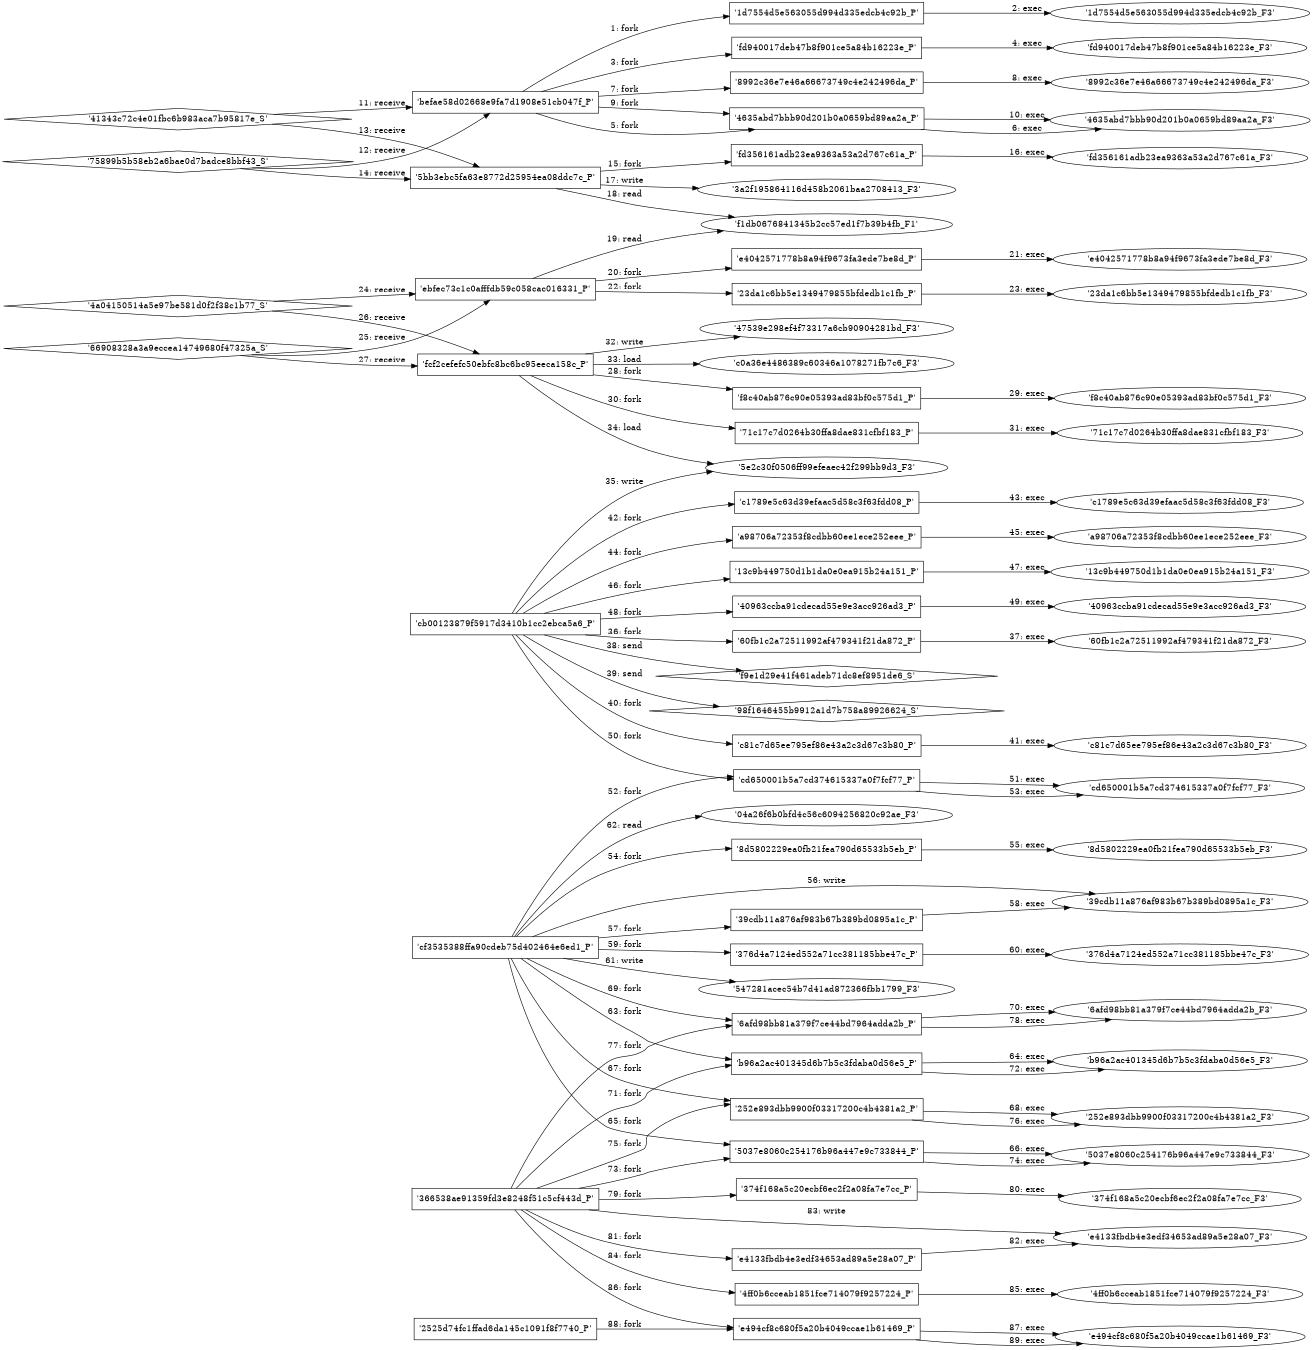 digraph "D:\Learning\Paper\apt\基于CTI的攻击预警\Dataset\攻击图\ASGfromALLCTI\Now you see me Exposing fileless malware.dot" {
rankdir="LR"
size="9"
fixedsize="false"
splines="true"
nodesep=0.3
ranksep=0
fontsize=10
overlap="scalexy"
engine= "neato"
	"'befae58d02668e9fa7d1908e51cb047f_P'" [node_type=Process shape=box]
	"'1d7554d5e563055d994d335edcb4c92b_P'" [node_type=Process shape=box]
	"'befae58d02668e9fa7d1908e51cb047f_P'" -> "'1d7554d5e563055d994d335edcb4c92b_P'" [label="1: fork"]
	"'1d7554d5e563055d994d335edcb4c92b_P'" [node_type=Process shape=box]
	"'1d7554d5e563055d994d335edcb4c92b_F3'" [node_type=File shape=ellipse]
	"'1d7554d5e563055d994d335edcb4c92b_P'" -> "'1d7554d5e563055d994d335edcb4c92b_F3'" [label="2: exec"]
	"'befae58d02668e9fa7d1908e51cb047f_P'" [node_type=Process shape=box]
	"'fd940017deb47b8f901ce5a84b16223e_P'" [node_type=Process shape=box]
	"'befae58d02668e9fa7d1908e51cb047f_P'" -> "'fd940017deb47b8f901ce5a84b16223e_P'" [label="3: fork"]
	"'fd940017deb47b8f901ce5a84b16223e_P'" [node_type=Process shape=box]
	"'fd940017deb47b8f901ce5a84b16223e_F3'" [node_type=File shape=ellipse]
	"'fd940017deb47b8f901ce5a84b16223e_P'" -> "'fd940017deb47b8f901ce5a84b16223e_F3'" [label="4: exec"]
	"'befae58d02668e9fa7d1908e51cb047f_P'" [node_type=Process shape=box]
	"'4635abd7bbb90d201b0a0659bd89aa2a_P'" [node_type=Process shape=box]
	"'befae58d02668e9fa7d1908e51cb047f_P'" -> "'4635abd7bbb90d201b0a0659bd89aa2a_P'" [label="5: fork"]
	"'4635abd7bbb90d201b0a0659bd89aa2a_P'" [node_type=Process shape=box]
	"'4635abd7bbb90d201b0a0659bd89aa2a_F3'" [node_type=File shape=ellipse]
	"'4635abd7bbb90d201b0a0659bd89aa2a_P'" -> "'4635abd7bbb90d201b0a0659bd89aa2a_F3'" [label="6: exec"]
	"'befae58d02668e9fa7d1908e51cb047f_P'" [node_type=Process shape=box]
	"'8992c36e7e46a66673749c4e242496da_P'" [node_type=Process shape=box]
	"'befae58d02668e9fa7d1908e51cb047f_P'" -> "'8992c36e7e46a66673749c4e242496da_P'" [label="7: fork"]
	"'8992c36e7e46a66673749c4e242496da_P'" [node_type=Process shape=box]
	"'8992c36e7e46a66673749c4e242496da_F3'" [node_type=File shape=ellipse]
	"'8992c36e7e46a66673749c4e242496da_P'" -> "'8992c36e7e46a66673749c4e242496da_F3'" [label="8: exec"]
	"'befae58d02668e9fa7d1908e51cb047f_P'" [node_type=Process shape=box]
	"'4635abd7bbb90d201b0a0659bd89aa2a_P'" [node_type=Process shape=box]
	"'befae58d02668e9fa7d1908e51cb047f_P'" -> "'4635abd7bbb90d201b0a0659bd89aa2a_P'" [label="9: fork"]
	"'4635abd7bbb90d201b0a0659bd89aa2a_P'" [node_type=Process shape=box]
	"'4635abd7bbb90d201b0a0659bd89aa2a_F3'" [node_type=File shape=ellipse]
	"'4635abd7bbb90d201b0a0659bd89aa2a_P'" -> "'4635abd7bbb90d201b0a0659bd89aa2a_F3'" [label="10: exec"]
	"'befae58d02668e9fa7d1908e51cb047f_P'" [node_type=Process shape=box]
	"'41343c72c4e01fbc6b983aca7b95817e_S'" [node_type=Socket shape=diamond]
	"'41343c72c4e01fbc6b983aca7b95817e_S'" -> "'befae58d02668e9fa7d1908e51cb047f_P'" [label="11: receive"]
	"'befae58d02668e9fa7d1908e51cb047f_P'" [node_type=Process shape=box]
	"'75899b5b58eb2a6bae0d7badce8bbf43_S'" [node_type=Socket shape=diamond]
	"'75899b5b58eb2a6bae0d7badce8bbf43_S'" -> "'befae58d02668e9fa7d1908e51cb047f_P'" [label="12: receive"]
	"'5bb3ebc5fa63e8772d25954ea08ddc7c_P'" [node_type=Process shape=box]
	"'41343c72c4e01fbc6b983aca7b95817e_S'" [node_type=Socket shape=diamond]
	"'41343c72c4e01fbc6b983aca7b95817e_S'" -> "'5bb3ebc5fa63e8772d25954ea08ddc7c_P'" [label="13: receive"]
	"'5bb3ebc5fa63e8772d25954ea08ddc7c_P'" [node_type=Process shape=box]
	"'75899b5b58eb2a6bae0d7badce8bbf43_S'" [node_type=Socket shape=diamond]
	"'75899b5b58eb2a6bae0d7badce8bbf43_S'" -> "'5bb3ebc5fa63e8772d25954ea08ddc7c_P'" [label="14: receive"]
	"'5bb3ebc5fa63e8772d25954ea08ddc7c_P'" [node_type=Process shape=box]
	"'fd356161adb23ea9363a53a2d767c61a_P'" [node_type=Process shape=box]
	"'5bb3ebc5fa63e8772d25954ea08ddc7c_P'" -> "'fd356161adb23ea9363a53a2d767c61a_P'" [label="15: fork"]
	"'fd356161adb23ea9363a53a2d767c61a_P'" [node_type=Process shape=box]
	"'fd356161adb23ea9363a53a2d767c61a_F3'" [node_type=File shape=ellipse]
	"'fd356161adb23ea9363a53a2d767c61a_P'" -> "'fd356161adb23ea9363a53a2d767c61a_F3'" [label="16: exec"]
	"'3a2f195864116d458b2061baa2708413_F3'" [node_type=file shape=ellipse]
	"'5bb3ebc5fa63e8772d25954ea08ddc7c_P'" [node_type=Process shape=box]
	"'5bb3ebc5fa63e8772d25954ea08ddc7c_P'" -> "'3a2f195864116d458b2061baa2708413_F3'" [label="17: write"]
	"'f1db0676841345b2cc57ed1f7b39b4fb_F1'" [node_type=file shape=ellipse]
	"'5bb3ebc5fa63e8772d25954ea08ddc7c_P'" [node_type=Process shape=box]
	"'5bb3ebc5fa63e8772d25954ea08ddc7c_P'" -> "'f1db0676841345b2cc57ed1f7b39b4fb_F1'" [label="18: read"]
	"'f1db0676841345b2cc57ed1f7b39b4fb_F1'" [node_type=file shape=ellipse]
	"'ebfec73c1c0afffdb59c058cac016331_P'" [node_type=Process shape=box]
	"'ebfec73c1c0afffdb59c058cac016331_P'" -> "'f1db0676841345b2cc57ed1f7b39b4fb_F1'" [label="19: read"]
	"'ebfec73c1c0afffdb59c058cac016331_P'" [node_type=Process shape=box]
	"'e4042571778b8a94f9673fa3ede7be8d_P'" [node_type=Process shape=box]
	"'ebfec73c1c0afffdb59c058cac016331_P'" -> "'e4042571778b8a94f9673fa3ede7be8d_P'" [label="20: fork"]
	"'e4042571778b8a94f9673fa3ede7be8d_P'" [node_type=Process shape=box]
	"'e4042571778b8a94f9673fa3ede7be8d_F3'" [node_type=File shape=ellipse]
	"'e4042571778b8a94f9673fa3ede7be8d_P'" -> "'e4042571778b8a94f9673fa3ede7be8d_F3'" [label="21: exec"]
	"'ebfec73c1c0afffdb59c058cac016331_P'" [node_type=Process shape=box]
	"'23da1c6bb5e1349479855bfdedb1c1fb_P'" [node_type=Process shape=box]
	"'ebfec73c1c0afffdb59c058cac016331_P'" -> "'23da1c6bb5e1349479855bfdedb1c1fb_P'" [label="22: fork"]
	"'23da1c6bb5e1349479855bfdedb1c1fb_P'" [node_type=Process shape=box]
	"'23da1c6bb5e1349479855bfdedb1c1fb_F3'" [node_type=File shape=ellipse]
	"'23da1c6bb5e1349479855bfdedb1c1fb_P'" -> "'23da1c6bb5e1349479855bfdedb1c1fb_F3'" [label="23: exec"]
	"'ebfec73c1c0afffdb59c058cac016331_P'" [node_type=Process shape=box]
	"'4a04150514a5e97be581d0f2f38c1b77_S'" [node_type=Socket shape=diamond]
	"'4a04150514a5e97be581d0f2f38c1b77_S'" -> "'ebfec73c1c0afffdb59c058cac016331_P'" [label="24: receive"]
	"'ebfec73c1c0afffdb59c058cac016331_P'" [node_type=Process shape=box]
	"'66908328a3a9eccea14749680f47325a_S'" [node_type=Socket shape=diamond]
	"'66908328a3a9eccea14749680f47325a_S'" -> "'ebfec73c1c0afffdb59c058cac016331_P'" [label="25: receive"]
	"'fcf2cefefc50ebfc8bc6bc95eeca158c_P'" [node_type=Process shape=box]
	"'4a04150514a5e97be581d0f2f38c1b77_S'" [node_type=Socket shape=diamond]
	"'4a04150514a5e97be581d0f2f38c1b77_S'" -> "'fcf2cefefc50ebfc8bc6bc95eeca158c_P'" [label="26: receive"]
	"'fcf2cefefc50ebfc8bc6bc95eeca158c_P'" [node_type=Process shape=box]
	"'66908328a3a9eccea14749680f47325a_S'" [node_type=Socket shape=diamond]
	"'66908328a3a9eccea14749680f47325a_S'" -> "'fcf2cefefc50ebfc8bc6bc95eeca158c_P'" [label="27: receive"]
	"'fcf2cefefc50ebfc8bc6bc95eeca158c_P'" [node_type=Process shape=box]
	"'f8c40ab876c90e05393ad83bf0c575d1_P'" [node_type=Process shape=box]
	"'fcf2cefefc50ebfc8bc6bc95eeca158c_P'" -> "'f8c40ab876c90e05393ad83bf0c575d1_P'" [label="28: fork"]
	"'f8c40ab876c90e05393ad83bf0c575d1_P'" [node_type=Process shape=box]
	"'f8c40ab876c90e05393ad83bf0c575d1_F3'" [node_type=File shape=ellipse]
	"'f8c40ab876c90e05393ad83bf0c575d1_P'" -> "'f8c40ab876c90e05393ad83bf0c575d1_F3'" [label="29: exec"]
	"'fcf2cefefc50ebfc8bc6bc95eeca158c_P'" [node_type=Process shape=box]
	"'71c17c7d0264b30ffa8dae831cfbf183_P'" [node_type=Process shape=box]
	"'fcf2cefefc50ebfc8bc6bc95eeca158c_P'" -> "'71c17c7d0264b30ffa8dae831cfbf183_P'" [label="30: fork"]
	"'71c17c7d0264b30ffa8dae831cfbf183_P'" [node_type=Process shape=box]
	"'71c17c7d0264b30ffa8dae831cfbf183_F3'" [node_type=File shape=ellipse]
	"'71c17c7d0264b30ffa8dae831cfbf183_P'" -> "'71c17c7d0264b30ffa8dae831cfbf183_F3'" [label="31: exec"]
	"'47539e298ef4f73317a6cb90904281bd_F3'" [node_type=file shape=ellipse]
	"'fcf2cefefc50ebfc8bc6bc95eeca158c_P'" [node_type=Process shape=box]
	"'fcf2cefefc50ebfc8bc6bc95eeca158c_P'" -> "'47539e298ef4f73317a6cb90904281bd_F3'" [label="32: write"]
	"'c0a36e4486389c60346a1078271fb7c6_F3'" [node_type=file shape=ellipse]
	"'fcf2cefefc50ebfc8bc6bc95eeca158c_P'" [node_type=Process shape=box]
	"'fcf2cefefc50ebfc8bc6bc95eeca158c_P'" -> "'c0a36e4486389c60346a1078271fb7c6_F3'" [label="33: load"]
	"'5e2c30f0506ff99efeaec42f299bb9d3_F3'" [node_type=file shape=ellipse]
	"'fcf2cefefc50ebfc8bc6bc95eeca158c_P'" [node_type=Process shape=box]
	"'fcf2cefefc50ebfc8bc6bc95eeca158c_P'" -> "'5e2c30f0506ff99efeaec42f299bb9d3_F3'" [label="34: load"]
	"'5e2c30f0506ff99efeaec42f299bb9d3_F3'" [node_type=file shape=ellipse]
	"'cb00123879f5917d3410b1cc2ebca5a6_P'" [node_type=Process shape=box]
	"'cb00123879f5917d3410b1cc2ebca5a6_P'" -> "'5e2c30f0506ff99efeaec42f299bb9d3_F3'" [label="35: write"]
	"'cb00123879f5917d3410b1cc2ebca5a6_P'" [node_type=Process shape=box]
	"'60fb1c2a72511992af479341f21da872_P'" [node_type=Process shape=box]
	"'cb00123879f5917d3410b1cc2ebca5a6_P'" -> "'60fb1c2a72511992af479341f21da872_P'" [label="36: fork"]
	"'60fb1c2a72511992af479341f21da872_P'" [node_type=Process shape=box]
	"'60fb1c2a72511992af479341f21da872_F3'" [node_type=File shape=ellipse]
	"'60fb1c2a72511992af479341f21da872_P'" -> "'60fb1c2a72511992af479341f21da872_F3'" [label="37: exec"]
	"'f9e1d29e41f461adeb71dc8ef8951de6_S'" [node_type=Socket shape=diamond]
	"'cb00123879f5917d3410b1cc2ebca5a6_P'" [node_type=Process shape=box]
	"'cb00123879f5917d3410b1cc2ebca5a6_P'" -> "'f9e1d29e41f461adeb71dc8ef8951de6_S'" [label="38: send"]
	"'98f1646455b9912a1d7b758a89926624_S'" [node_type=Socket shape=diamond]
	"'cb00123879f5917d3410b1cc2ebca5a6_P'" [node_type=Process shape=box]
	"'cb00123879f5917d3410b1cc2ebca5a6_P'" -> "'98f1646455b9912a1d7b758a89926624_S'" [label="39: send"]
	"'cb00123879f5917d3410b1cc2ebca5a6_P'" [node_type=Process shape=box]
	"'c81c7d65ee795ef86e43a2c3d67c3b80_P'" [node_type=Process shape=box]
	"'cb00123879f5917d3410b1cc2ebca5a6_P'" -> "'c81c7d65ee795ef86e43a2c3d67c3b80_P'" [label="40: fork"]
	"'c81c7d65ee795ef86e43a2c3d67c3b80_P'" [node_type=Process shape=box]
	"'c81c7d65ee795ef86e43a2c3d67c3b80_F3'" [node_type=File shape=ellipse]
	"'c81c7d65ee795ef86e43a2c3d67c3b80_P'" -> "'c81c7d65ee795ef86e43a2c3d67c3b80_F3'" [label="41: exec"]
	"'cb00123879f5917d3410b1cc2ebca5a6_P'" [node_type=Process shape=box]
	"'c1789e5c63d39efaac5d58c3f63fdd08_P'" [node_type=Process shape=box]
	"'cb00123879f5917d3410b1cc2ebca5a6_P'" -> "'c1789e5c63d39efaac5d58c3f63fdd08_P'" [label="42: fork"]
	"'c1789e5c63d39efaac5d58c3f63fdd08_P'" [node_type=Process shape=box]
	"'c1789e5c63d39efaac5d58c3f63fdd08_F3'" [node_type=File shape=ellipse]
	"'c1789e5c63d39efaac5d58c3f63fdd08_P'" -> "'c1789e5c63d39efaac5d58c3f63fdd08_F3'" [label="43: exec"]
	"'cb00123879f5917d3410b1cc2ebca5a6_P'" [node_type=Process shape=box]
	"'a98706a72353f8cdbb60ee1ece252eee_P'" [node_type=Process shape=box]
	"'cb00123879f5917d3410b1cc2ebca5a6_P'" -> "'a98706a72353f8cdbb60ee1ece252eee_P'" [label="44: fork"]
	"'a98706a72353f8cdbb60ee1ece252eee_P'" [node_type=Process shape=box]
	"'a98706a72353f8cdbb60ee1ece252eee_F3'" [node_type=File shape=ellipse]
	"'a98706a72353f8cdbb60ee1ece252eee_P'" -> "'a98706a72353f8cdbb60ee1ece252eee_F3'" [label="45: exec"]
	"'cb00123879f5917d3410b1cc2ebca5a6_P'" [node_type=Process shape=box]
	"'13c9b449750d1b1da0e0ea915b24a151_P'" [node_type=Process shape=box]
	"'cb00123879f5917d3410b1cc2ebca5a6_P'" -> "'13c9b449750d1b1da0e0ea915b24a151_P'" [label="46: fork"]
	"'13c9b449750d1b1da0e0ea915b24a151_P'" [node_type=Process shape=box]
	"'13c9b449750d1b1da0e0ea915b24a151_F3'" [node_type=File shape=ellipse]
	"'13c9b449750d1b1da0e0ea915b24a151_P'" -> "'13c9b449750d1b1da0e0ea915b24a151_F3'" [label="47: exec"]
	"'cb00123879f5917d3410b1cc2ebca5a6_P'" [node_type=Process shape=box]
	"'40963ccba91cdecad55e9e3acc926ad3_P'" [node_type=Process shape=box]
	"'cb00123879f5917d3410b1cc2ebca5a6_P'" -> "'40963ccba91cdecad55e9e3acc926ad3_P'" [label="48: fork"]
	"'40963ccba91cdecad55e9e3acc926ad3_P'" [node_type=Process shape=box]
	"'40963ccba91cdecad55e9e3acc926ad3_F3'" [node_type=File shape=ellipse]
	"'40963ccba91cdecad55e9e3acc926ad3_P'" -> "'40963ccba91cdecad55e9e3acc926ad3_F3'" [label="49: exec"]
	"'cb00123879f5917d3410b1cc2ebca5a6_P'" [node_type=Process shape=box]
	"'cd650001b5a7cd374615337a0f7fcf77_P'" [node_type=Process shape=box]
	"'cb00123879f5917d3410b1cc2ebca5a6_P'" -> "'cd650001b5a7cd374615337a0f7fcf77_P'" [label="50: fork"]
	"'cd650001b5a7cd374615337a0f7fcf77_P'" [node_type=Process shape=box]
	"'cd650001b5a7cd374615337a0f7fcf77_F3'" [node_type=File shape=ellipse]
	"'cd650001b5a7cd374615337a0f7fcf77_P'" -> "'cd650001b5a7cd374615337a0f7fcf77_F3'" [label="51: exec"]
	"'cf3535388ffa90cdeb75d402464e6ed1_P'" [node_type=Process shape=box]
	"'cd650001b5a7cd374615337a0f7fcf77_P'" [node_type=Process shape=box]
	"'cf3535388ffa90cdeb75d402464e6ed1_P'" -> "'cd650001b5a7cd374615337a0f7fcf77_P'" [label="52: fork"]
	"'cd650001b5a7cd374615337a0f7fcf77_P'" [node_type=Process shape=box]
	"'cd650001b5a7cd374615337a0f7fcf77_F3'" [node_type=File shape=ellipse]
	"'cd650001b5a7cd374615337a0f7fcf77_P'" -> "'cd650001b5a7cd374615337a0f7fcf77_F3'" [label="53: exec"]
	"'cf3535388ffa90cdeb75d402464e6ed1_P'" [node_type=Process shape=box]
	"'8d5802229ea0fb21fea790d65533b5eb_P'" [node_type=Process shape=box]
	"'cf3535388ffa90cdeb75d402464e6ed1_P'" -> "'8d5802229ea0fb21fea790d65533b5eb_P'" [label="54: fork"]
	"'8d5802229ea0fb21fea790d65533b5eb_P'" [node_type=Process shape=box]
	"'8d5802229ea0fb21fea790d65533b5eb_F3'" [node_type=File shape=ellipse]
	"'8d5802229ea0fb21fea790d65533b5eb_P'" -> "'8d5802229ea0fb21fea790d65533b5eb_F3'" [label="55: exec"]
	"'39cdb11a876af983b67b389bd0895a1c_F3'" [node_type=file shape=ellipse]
	"'cf3535388ffa90cdeb75d402464e6ed1_P'" [node_type=Process shape=box]
	"'cf3535388ffa90cdeb75d402464e6ed1_P'" -> "'39cdb11a876af983b67b389bd0895a1c_F3'" [label="56: write"]
	"'cf3535388ffa90cdeb75d402464e6ed1_P'" [node_type=Process shape=box]
	"'39cdb11a876af983b67b389bd0895a1c_P'" [node_type=Process shape=box]
	"'cf3535388ffa90cdeb75d402464e6ed1_P'" -> "'39cdb11a876af983b67b389bd0895a1c_P'" [label="57: fork"]
	"'39cdb11a876af983b67b389bd0895a1c_P'" [node_type=Process shape=box]
	"'39cdb11a876af983b67b389bd0895a1c_F3'" [node_type=File shape=ellipse]
	"'39cdb11a876af983b67b389bd0895a1c_P'" -> "'39cdb11a876af983b67b389bd0895a1c_F3'" [label="58: exec"]
	"'cf3535388ffa90cdeb75d402464e6ed1_P'" [node_type=Process shape=box]
	"'376d4a7124ed552a71cc381185bbe47c_P'" [node_type=Process shape=box]
	"'cf3535388ffa90cdeb75d402464e6ed1_P'" -> "'376d4a7124ed552a71cc381185bbe47c_P'" [label="59: fork"]
	"'376d4a7124ed552a71cc381185bbe47c_P'" [node_type=Process shape=box]
	"'376d4a7124ed552a71cc381185bbe47c_F3'" [node_type=File shape=ellipse]
	"'376d4a7124ed552a71cc381185bbe47c_P'" -> "'376d4a7124ed552a71cc381185bbe47c_F3'" [label="60: exec"]
	"'547281acec54b7d41ad872366fbb1799_F3'" [node_type=file shape=ellipse]
	"'cf3535388ffa90cdeb75d402464e6ed1_P'" [node_type=Process shape=box]
	"'cf3535388ffa90cdeb75d402464e6ed1_P'" -> "'547281acec54b7d41ad872366fbb1799_F3'" [label="61: write"]
	"'04a26f6b0bfd4c56c6094256820c92ae_F3'" [node_type=file shape=ellipse]
	"'cf3535388ffa90cdeb75d402464e6ed1_P'" [node_type=Process shape=box]
	"'cf3535388ffa90cdeb75d402464e6ed1_P'" -> "'04a26f6b0bfd4c56c6094256820c92ae_F3'" [label="62: read"]
	"'cf3535388ffa90cdeb75d402464e6ed1_P'" [node_type=Process shape=box]
	"'b96a2ac401345d6b7b5c3fdaba0d56e5_P'" [node_type=Process shape=box]
	"'cf3535388ffa90cdeb75d402464e6ed1_P'" -> "'b96a2ac401345d6b7b5c3fdaba0d56e5_P'" [label="63: fork"]
	"'b96a2ac401345d6b7b5c3fdaba0d56e5_P'" [node_type=Process shape=box]
	"'b96a2ac401345d6b7b5c3fdaba0d56e5_F3'" [node_type=File shape=ellipse]
	"'b96a2ac401345d6b7b5c3fdaba0d56e5_P'" -> "'b96a2ac401345d6b7b5c3fdaba0d56e5_F3'" [label="64: exec"]
	"'cf3535388ffa90cdeb75d402464e6ed1_P'" [node_type=Process shape=box]
	"'5037e8060c254176b96a447e9c733844_P'" [node_type=Process shape=box]
	"'cf3535388ffa90cdeb75d402464e6ed1_P'" -> "'5037e8060c254176b96a447e9c733844_P'" [label="65: fork"]
	"'5037e8060c254176b96a447e9c733844_P'" [node_type=Process shape=box]
	"'5037e8060c254176b96a447e9c733844_F3'" [node_type=File shape=ellipse]
	"'5037e8060c254176b96a447e9c733844_P'" -> "'5037e8060c254176b96a447e9c733844_F3'" [label="66: exec"]
	"'cf3535388ffa90cdeb75d402464e6ed1_P'" [node_type=Process shape=box]
	"'252e893dbb9900f03317200c4b4381a2_P'" [node_type=Process shape=box]
	"'cf3535388ffa90cdeb75d402464e6ed1_P'" -> "'252e893dbb9900f03317200c4b4381a2_P'" [label="67: fork"]
	"'252e893dbb9900f03317200c4b4381a2_P'" [node_type=Process shape=box]
	"'252e893dbb9900f03317200c4b4381a2_F3'" [node_type=File shape=ellipse]
	"'252e893dbb9900f03317200c4b4381a2_P'" -> "'252e893dbb9900f03317200c4b4381a2_F3'" [label="68: exec"]
	"'cf3535388ffa90cdeb75d402464e6ed1_P'" [node_type=Process shape=box]
	"'6afd98bb81a379f7ce44bd7964adda2b_P'" [node_type=Process shape=box]
	"'cf3535388ffa90cdeb75d402464e6ed1_P'" -> "'6afd98bb81a379f7ce44bd7964adda2b_P'" [label="69: fork"]
	"'6afd98bb81a379f7ce44bd7964adda2b_P'" [node_type=Process shape=box]
	"'6afd98bb81a379f7ce44bd7964adda2b_F3'" [node_type=File shape=ellipse]
	"'6afd98bb81a379f7ce44bd7964adda2b_P'" -> "'6afd98bb81a379f7ce44bd7964adda2b_F3'" [label="70: exec"]
	"'366538ae91359fd3e8248f51c5cf443d_P'" [node_type=Process shape=box]
	"'b96a2ac401345d6b7b5c3fdaba0d56e5_P'" [node_type=Process shape=box]
	"'366538ae91359fd3e8248f51c5cf443d_P'" -> "'b96a2ac401345d6b7b5c3fdaba0d56e5_P'" [label="71: fork"]
	"'b96a2ac401345d6b7b5c3fdaba0d56e5_P'" [node_type=Process shape=box]
	"'b96a2ac401345d6b7b5c3fdaba0d56e5_F3'" [node_type=File shape=ellipse]
	"'b96a2ac401345d6b7b5c3fdaba0d56e5_P'" -> "'b96a2ac401345d6b7b5c3fdaba0d56e5_F3'" [label="72: exec"]
	"'366538ae91359fd3e8248f51c5cf443d_P'" [node_type=Process shape=box]
	"'5037e8060c254176b96a447e9c733844_P'" [node_type=Process shape=box]
	"'366538ae91359fd3e8248f51c5cf443d_P'" -> "'5037e8060c254176b96a447e9c733844_P'" [label="73: fork"]
	"'5037e8060c254176b96a447e9c733844_P'" [node_type=Process shape=box]
	"'5037e8060c254176b96a447e9c733844_F3'" [node_type=File shape=ellipse]
	"'5037e8060c254176b96a447e9c733844_P'" -> "'5037e8060c254176b96a447e9c733844_F3'" [label="74: exec"]
	"'366538ae91359fd3e8248f51c5cf443d_P'" [node_type=Process shape=box]
	"'252e893dbb9900f03317200c4b4381a2_P'" [node_type=Process shape=box]
	"'366538ae91359fd3e8248f51c5cf443d_P'" -> "'252e893dbb9900f03317200c4b4381a2_P'" [label="75: fork"]
	"'252e893dbb9900f03317200c4b4381a2_P'" [node_type=Process shape=box]
	"'252e893dbb9900f03317200c4b4381a2_F3'" [node_type=File shape=ellipse]
	"'252e893dbb9900f03317200c4b4381a2_P'" -> "'252e893dbb9900f03317200c4b4381a2_F3'" [label="76: exec"]
	"'366538ae91359fd3e8248f51c5cf443d_P'" [node_type=Process shape=box]
	"'6afd98bb81a379f7ce44bd7964adda2b_P'" [node_type=Process shape=box]
	"'366538ae91359fd3e8248f51c5cf443d_P'" -> "'6afd98bb81a379f7ce44bd7964adda2b_P'" [label="77: fork"]
	"'6afd98bb81a379f7ce44bd7964adda2b_P'" [node_type=Process shape=box]
	"'6afd98bb81a379f7ce44bd7964adda2b_F3'" [node_type=File shape=ellipse]
	"'6afd98bb81a379f7ce44bd7964adda2b_P'" -> "'6afd98bb81a379f7ce44bd7964adda2b_F3'" [label="78: exec"]
	"'366538ae91359fd3e8248f51c5cf443d_P'" [node_type=Process shape=box]
	"'374f168a5c20ecbf6ec2f2a08fa7e7cc_P'" [node_type=Process shape=box]
	"'366538ae91359fd3e8248f51c5cf443d_P'" -> "'374f168a5c20ecbf6ec2f2a08fa7e7cc_P'" [label="79: fork"]
	"'374f168a5c20ecbf6ec2f2a08fa7e7cc_P'" [node_type=Process shape=box]
	"'374f168a5c20ecbf6ec2f2a08fa7e7cc_F3'" [node_type=File shape=ellipse]
	"'374f168a5c20ecbf6ec2f2a08fa7e7cc_P'" -> "'374f168a5c20ecbf6ec2f2a08fa7e7cc_F3'" [label="80: exec"]
	"'366538ae91359fd3e8248f51c5cf443d_P'" [node_type=Process shape=box]
	"'e4133fbdb4e3edf34653ad89a5e28a07_P'" [node_type=Process shape=box]
	"'366538ae91359fd3e8248f51c5cf443d_P'" -> "'e4133fbdb4e3edf34653ad89a5e28a07_P'" [label="81: fork"]
	"'e4133fbdb4e3edf34653ad89a5e28a07_P'" [node_type=Process shape=box]
	"'e4133fbdb4e3edf34653ad89a5e28a07_F3'" [node_type=File shape=ellipse]
	"'e4133fbdb4e3edf34653ad89a5e28a07_P'" -> "'e4133fbdb4e3edf34653ad89a5e28a07_F3'" [label="82: exec"]
	"'e4133fbdb4e3edf34653ad89a5e28a07_F3'" [node_type=file shape=ellipse]
	"'366538ae91359fd3e8248f51c5cf443d_P'" [node_type=Process shape=box]
	"'366538ae91359fd3e8248f51c5cf443d_P'" -> "'e4133fbdb4e3edf34653ad89a5e28a07_F3'" [label="83: write"]
	"'366538ae91359fd3e8248f51c5cf443d_P'" [node_type=Process shape=box]
	"'4ff0b6cceab1851fce714079f9257224_P'" [node_type=Process shape=box]
	"'366538ae91359fd3e8248f51c5cf443d_P'" -> "'4ff0b6cceab1851fce714079f9257224_P'" [label="84: fork"]
	"'4ff0b6cceab1851fce714079f9257224_P'" [node_type=Process shape=box]
	"'4ff0b6cceab1851fce714079f9257224_F3'" [node_type=File shape=ellipse]
	"'4ff0b6cceab1851fce714079f9257224_P'" -> "'4ff0b6cceab1851fce714079f9257224_F3'" [label="85: exec"]
	"'366538ae91359fd3e8248f51c5cf443d_P'" [node_type=Process shape=box]
	"'e494cf8c680f5a20b4049ccae1b61469_P'" [node_type=Process shape=box]
	"'366538ae91359fd3e8248f51c5cf443d_P'" -> "'e494cf8c680f5a20b4049ccae1b61469_P'" [label="86: fork"]
	"'e494cf8c680f5a20b4049ccae1b61469_P'" [node_type=Process shape=box]
	"'e494cf8c680f5a20b4049ccae1b61469_F3'" [node_type=File shape=ellipse]
	"'e494cf8c680f5a20b4049ccae1b61469_P'" -> "'e494cf8c680f5a20b4049ccae1b61469_F3'" [label="87: exec"]
	"'2525d74fc1ffad6da145c1091f8f7740_P'" [node_type=Process shape=box]
	"'e494cf8c680f5a20b4049ccae1b61469_P'" [node_type=Process shape=box]
	"'2525d74fc1ffad6da145c1091f8f7740_P'" -> "'e494cf8c680f5a20b4049ccae1b61469_P'" [label="88: fork"]
	"'e494cf8c680f5a20b4049ccae1b61469_P'" [node_type=Process shape=box]
	"'e494cf8c680f5a20b4049ccae1b61469_F3'" [node_type=File shape=ellipse]
	"'e494cf8c680f5a20b4049ccae1b61469_P'" -> "'e494cf8c680f5a20b4049ccae1b61469_F3'" [label="89: exec"]
}
